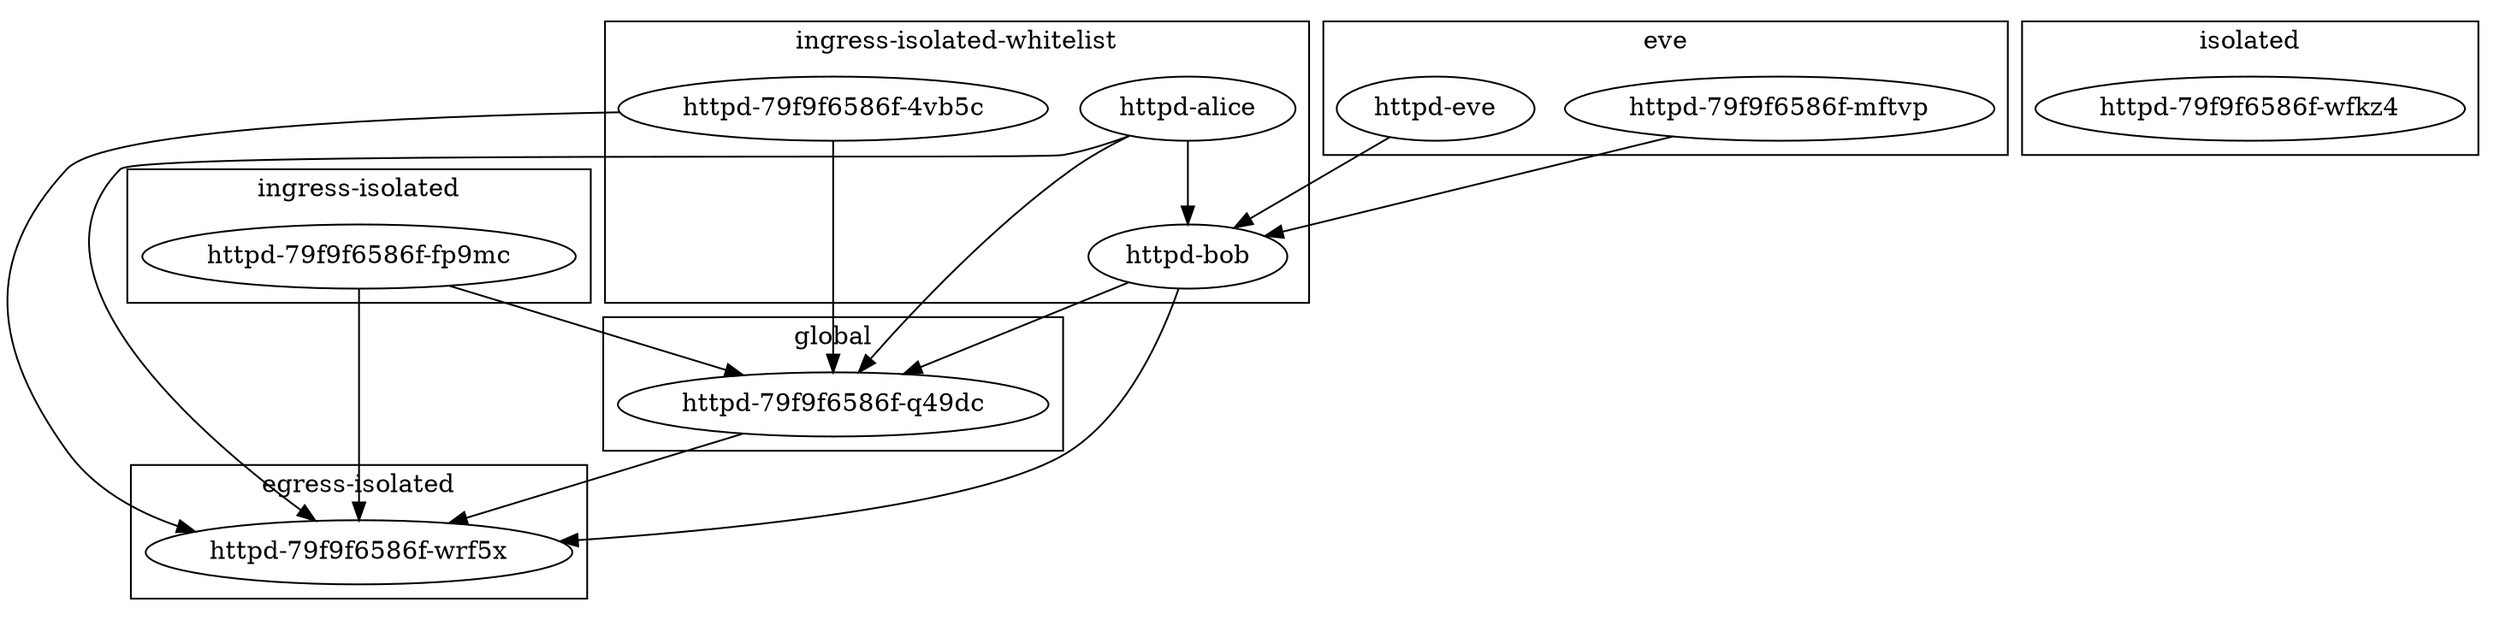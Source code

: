 digraph podNetwork {
  subgraph cluster_1 {
    "httpd-79f9f6586f-q49dc";
    label = "global"
  }
  subgraph cluster_2 {
    "httpd-79f9f6586f-4vb5c";
    "httpd-alice";
    "httpd-bob";
    label = "ingress-isolated-whitelist"
  }
  subgraph cluster_3 {
    "httpd-79f9f6586f-fp9mc";
    label = "ingress-isolated"
  }
  subgraph cluster_4 {
    "httpd-79f9f6586f-wfkz4";
    label = "isolated"
  }
  subgraph cluster_5 {
    "httpd-79f9f6586f-wrf5x";
    label = "egress-isolated"
  }
  subgraph cluster_6 {
    "httpd-79f9f6586f-mftvp";
    "httpd-eve";
    label = "eve"
  }
  "httpd-79f9f6586f-mftvp" -> "httpd-bob";
  "httpd-eve" -> "httpd-bob";
  "httpd-79f9f6586f-q49dc" -> "httpd-79f9f6586f-wrf5x";
  "httpd-bob" -> "httpd-79f9f6586f-wrf5x";
  "httpd-bob" -> "httpd-79f9f6586f-q49dc";
  "httpd-79f9f6586f-fp9mc" -> "httpd-79f9f6586f-wrf5x";
  "httpd-79f9f6586f-fp9mc" -> "httpd-79f9f6586f-q49dc";
  "httpd-alice" -> "httpd-79f9f6586f-wrf5x";
  "httpd-alice" -> "httpd-79f9f6586f-q49dc";
  "httpd-alice" -> "httpd-bob";
  "httpd-79f9f6586f-4vb5c" -> "httpd-79f9f6586f-wrf5x";
  "httpd-79f9f6586f-4vb5c" -> "httpd-79f9f6586f-q49dc";
}

